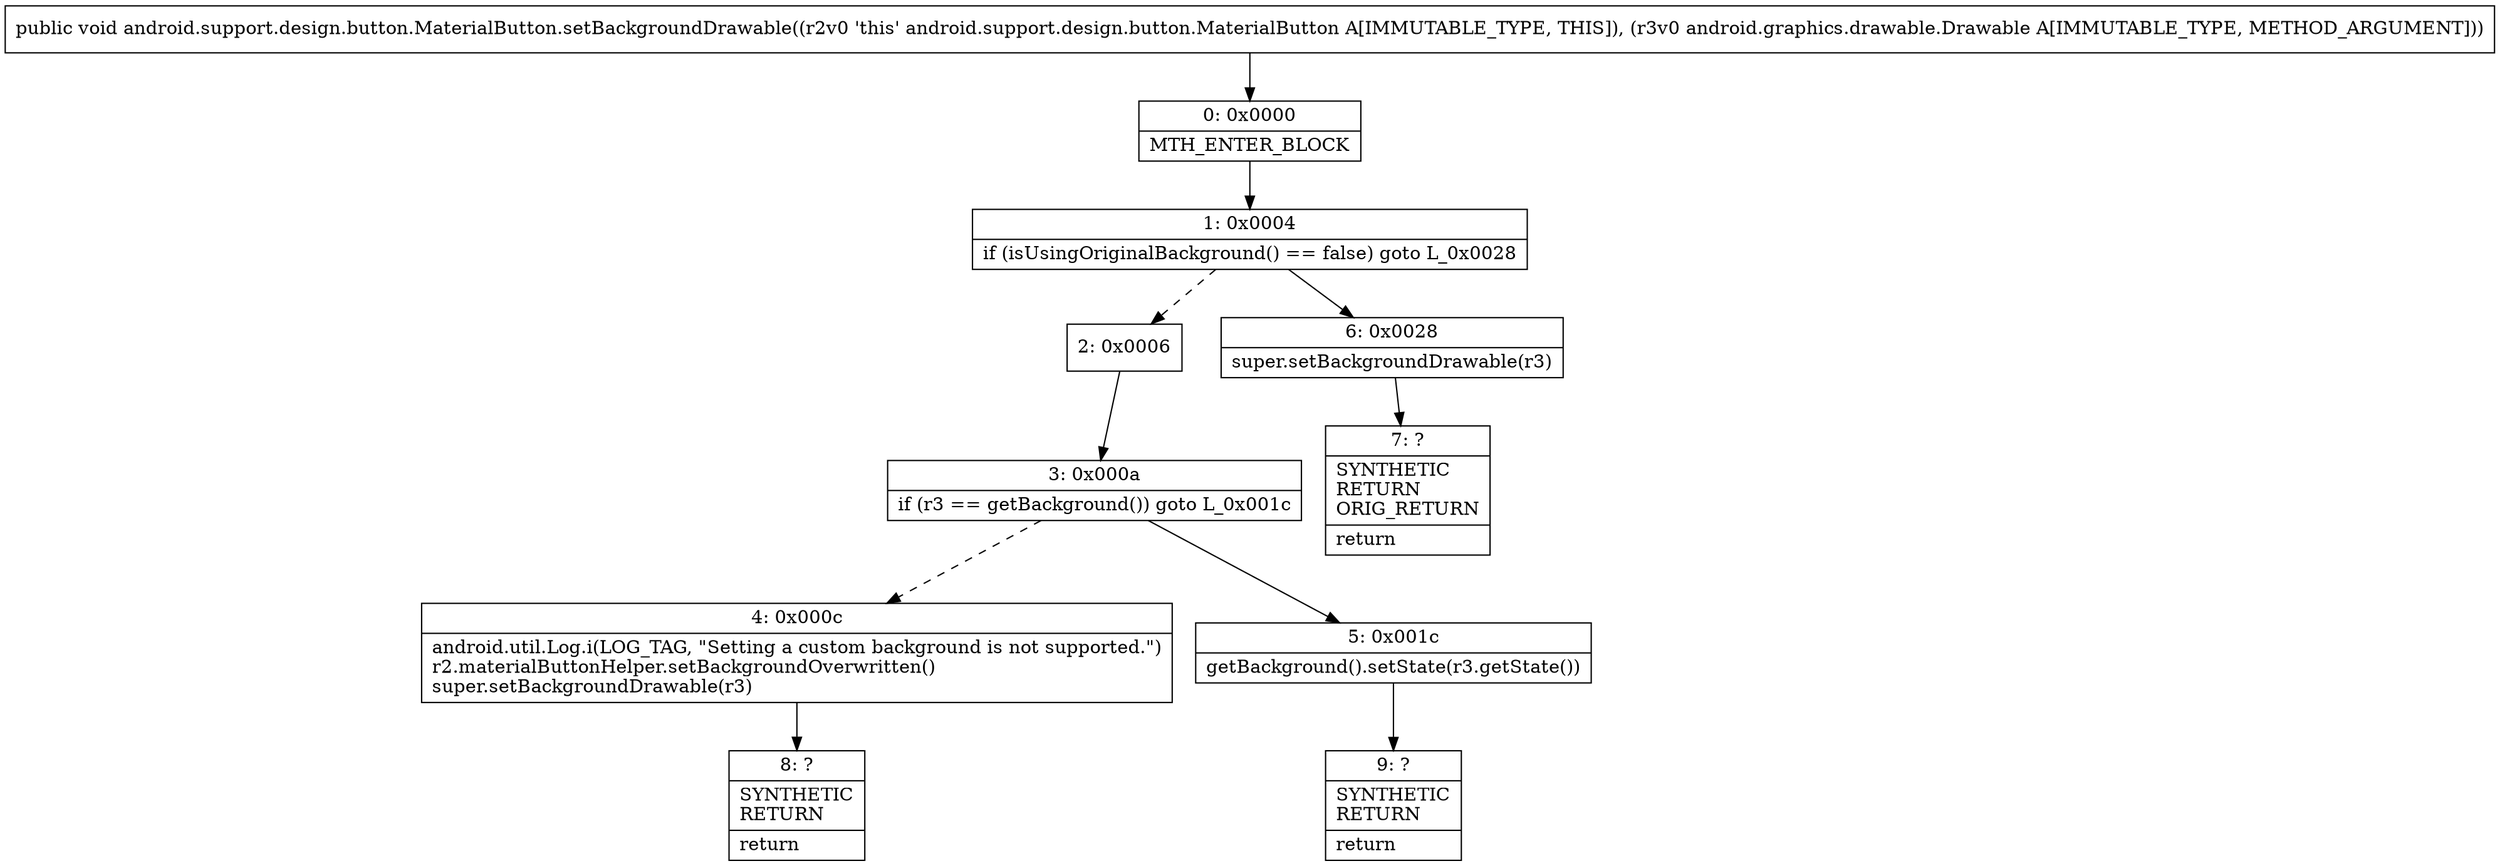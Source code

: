 digraph "CFG forandroid.support.design.button.MaterialButton.setBackgroundDrawable(Landroid\/graphics\/drawable\/Drawable;)V" {
Node_0 [shape=record,label="{0\:\ 0x0000|MTH_ENTER_BLOCK\l}"];
Node_1 [shape=record,label="{1\:\ 0x0004|if (isUsingOriginalBackground() == false) goto L_0x0028\l}"];
Node_2 [shape=record,label="{2\:\ 0x0006}"];
Node_3 [shape=record,label="{3\:\ 0x000a|if (r3 == getBackground()) goto L_0x001c\l}"];
Node_4 [shape=record,label="{4\:\ 0x000c|android.util.Log.i(LOG_TAG, \"Setting a custom background is not supported.\")\lr2.materialButtonHelper.setBackgroundOverwritten()\lsuper.setBackgroundDrawable(r3)\l}"];
Node_5 [shape=record,label="{5\:\ 0x001c|getBackground().setState(r3.getState())\l}"];
Node_6 [shape=record,label="{6\:\ 0x0028|super.setBackgroundDrawable(r3)\l}"];
Node_7 [shape=record,label="{7\:\ ?|SYNTHETIC\lRETURN\lORIG_RETURN\l|return\l}"];
Node_8 [shape=record,label="{8\:\ ?|SYNTHETIC\lRETURN\l|return\l}"];
Node_9 [shape=record,label="{9\:\ ?|SYNTHETIC\lRETURN\l|return\l}"];
MethodNode[shape=record,label="{public void android.support.design.button.MaterialButton.setBackgroundDrawable((r2v0 'this' android.support.design.button.MaterialButton A[IMMUTABLE_TYPE, THIS]), (r3v0 android.graphics.drawable.Drawable A[IMMUTABLE_TYPE, METHOD_ARGUMENT])) }"];
MethodNode -> Node_0;
Node_0 -> Node_1;
Node_1 -> Node_2[style=dashed];
Node_1 -> Node_6;
Node_2 -> Node_3;
Node_3 -> Node_4[style=dashed];
Node_3 -> Node_5;
Node_4 -> Node_8;
Node_5 -> Node_9;
Node_6 -> Node_7;
}

